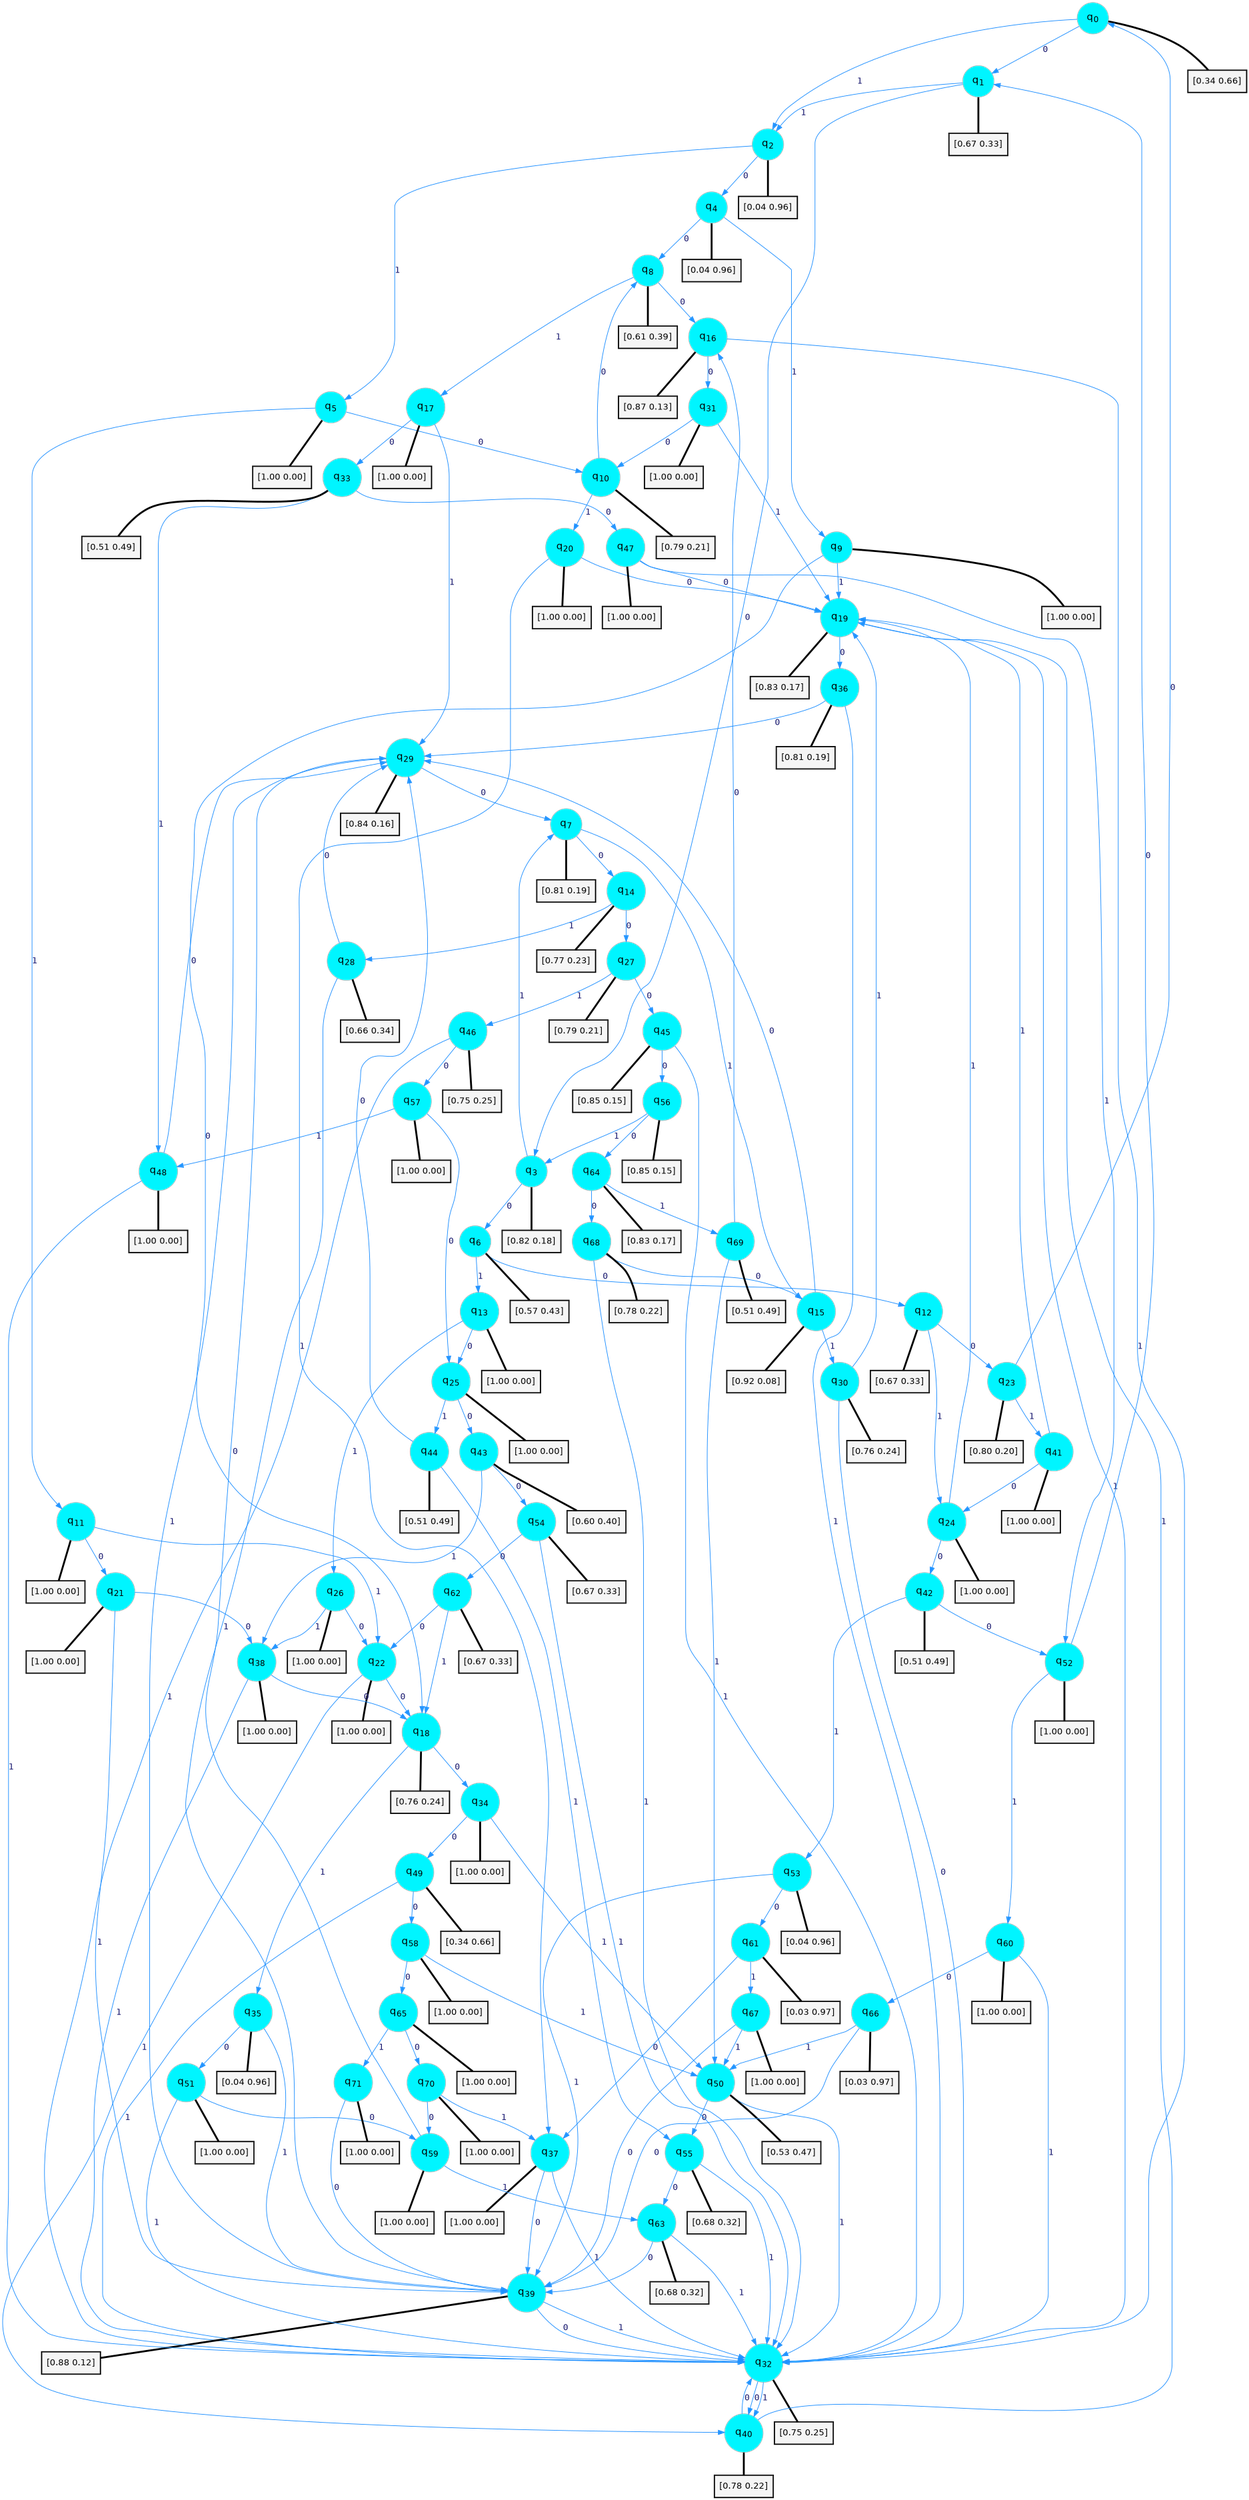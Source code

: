 digraph G {
graph [
bgcolor=transparent, dpi=300, rankdir=TD, size="40,25"];
node [
color=gray, fillcolor=turquoise1, fontcolor=black, fontname=Helvetica, fontsize=16, fontweight=bold, shape=circle, style=filled];
edge [
arrowsize=1, color=dodgerblue1, fontcolor=midnightblue, fontname=courier, fontweight=bold, penwidth=1, style=solid, weight=20];
0[label=<q<SUB>0</SUB>>];
1[label=<q<SUB>1</SUB>>];
2[label=<q<SUB>2</SUB>>];
3[label=<q<SUB>3</SUB>>];
4[label=<q<SUB>4</SUB>>];
5[label=<q<SUB>5</SUB>>];
6[label=<q<SUB>6</SUB>>];
7[label=<q<SUB>7</SUB>>];
8[label=<q<SUB>8</SUB>>];
9[label=<q<SUB>9</SUB>>];
10[label=<q<SUB>10</SUB>>];
11[label=<q<SUB>11</SUB>>];
12[label=<q<SUB>12</SUB>>];
13[label=<q<SUB>13</SUB>>];
14[label=<q<SUB>14</SUB>>];
15[label=<q<SUB>15</SUB>>];
16[label=<q<SUB>16</SUB>>];
17[label=<q<SUB>17</SUB>>];
18[label=<q<SUB>18</SUB>>];
19[label=<q<SUB>19</SUB>>];
20[label=<q<SUB>20</SUB>>];
21[label=<q<SUB>21</SUB>>];
22[label=<q<SUB>22</SUB>>];
23[label=<q<SUB>23</SUB>>];
24[label=<q<SUB>24</SUB>>];
25[label=<q<SUB>25</SUB>>];
26[label=<q<SUB>26</SUB>>];
27[label=<q<SUB>27</SUB>>];
28[label=<q<SUB>28</SUB>>];
29[label=<q<SUB>29</SUB>>];
30[label=<q<SUB>30</SUB>>];
31[label=<q<SUB>31</SUB>>];
32[label=<q<SUB>32</SUB>>];
33[label=<q<SUB>33</SUB>>];
34[label=<q<SUB>34</SUB>>];
35[label=<q<SUB>35</SUB>>];
36[label=<q<SUB>36</SUB>>];
37[label=<q<SUB>37</SUB>>];
38[label=<q<SUB>38</SUB>>];
39[label=<q<SUB>39</SUB>>];
40[label=<q<SUB>40</SUB>>];
41[label=<q<SUB>41</SUB>>];
42[label=<q<SUB>42</SUB>>];
43[label=<q<SUB>43</SUB>>];
44[label=<q<SUB>44</SUB>>];
45[label=<q<SUB>45</SUB>>];
46[label=<q<SUB>46</SUB>>];
47[label=<q<SUB>47</SUB>>];
48[label=<q<SUB>48</SUB>>];
49[label=<q<SUB>49</SUB>>];
50[label=<q<SUB>50</SUB>>];
51[label=<q<SUB>51</SUB>>];
52[label=<q<SUB>52</SUB>>];
53[label=<q<SUB>53</SUB>>];
54[label=<q<SUB>54</SUB>>];
55[label=<q<SUB>55</SUB>>];
56[label=<q<SUB>56</SUB>>];
57[label=<q<SUB>57</SUB>>];
58[label=<q<SUB>58</SUB>>];
59[label=<q<SUB>59</SUB>>];
60[label=<q<SUB>60</SUB>>];
61[label=<q<SUB>61</SUB>>];
62[label=<q<SUB>62</SUB>>];
63[label=<q<SUB>63</SUB>>];
64[label=<q<SUB>64</SUB>>];
65[label=<q<SUB>65</SUB>>];
66[label=<q<SUB>66</SUB>>];
67[label=<q<SUB>67</SUB>>];
68[label=<q<SUB>68</SUB>>];
69[label=<q<SUB>69</SUB>>];
70[label=<q<SUB>70</SUB>>];
71[label=<q<SUB>71</SUB>>];
72[label="[0.34 0.66]", shape=box,fontcolor=black, fontname=Helvetica, fontsize=14, penwidth=2, fillcolor=whitesmoke,color=black];
73[label="[0.67 0.33]", shape=box,fontcolor=black, fontname=Helvetica, fontsize=14, penwidth=2, fillcolor=whitesmoke,color=black];
74[label="[0.04 0.96]", shape=box,fontcolor=black, fontname=Helvetica, fontsize=14, penwidth=2, fillcolor=whitesmoke,color=black];
75[label="[0.82 0.18]", shape=box,fontcolor=black, fontname=Helvetica, fontsize=14, penwidth=2, fillcolor=whitesmoke,color=black];
76[label="[0.04 0.96]", shape=box,fontcolor=black, fontname=Helvetica, fontsize=14, penwidth=2, fillcolor=whitesmoke,color=black];
77[label="[1.00 0.00]", shape=box,fontcolor=black, fontname=Helvetica, fontsize=14, penwidth=2, fillcolor=whitesmoke,color=black];
78[label="[0.57 0.43]", shape=box,fontcolor=black, fontname=Helvetica, fontsize=14, penwidth=2, fillcolor=whitesmoke,color=black];
79[label="[0.81 0.19]", shape=box,fontcolor=black, fontname=Helvetica, fontsize=14, penwidth=2, fillcolor=whitesmoke,color=black];
80[label="[0.61 0.39]", shape=box,fontcolor=black, fontname=Helvetica, fontsize=14, penwidth=2, fillcolor=whitesmoke,color=black];
81[label="[1.00 0.00]", shape=box,fontcolor=black, fontname=Helvetica, fontsize=14, penwidth=2, fillcolor=whitesmoke,color=black];
82[label="[0.79 0.21]", shape=box,fontcolor=black, fontname=Helvetica, fontsize=14, penwidth=2, fillcolor=whitesmoke,color=black];
83[label="[1.00 0.00]", shape=box,fontcolor=black, fontname=Helvetica, fontsize=14, penwidth=2, fillcolor=whitesmoke,color=black];
84[label="[0.67 0.33]", shape=box,fontcolor=black, fontname=Helvetica, fontsize=14, penwidth=2, fillcolor=whitesmoke,color=black];
85[label="[1.00 0.00]", shape=box,fontcolor=black, fontname=Helvetica, fontsize=14, penwidth=2, fillcolor=whitesmoke,color=black];
86[label="[0.77 0.23]", shape=box,fontcolor=black, fontname=Helvetica, fontsize=14, penwidth=2, fillcolor=whitesmoke,color=black];
87[label="[0.92 0.08]", shape=box,fontcolor=black, fontname=Helvetica, fontsize=14, penwidth=2, fillcolor=whitesmoke,color=black];
88[label="[0.87 0.13]", shape=box,fontcolor=black, fontname=Helvetica, fontsize=14, penwidth=2, fillcolor=whitesmoke,color=black];
89[label="[1.00 0.00]", shape=box,fontcolor=black, fontname=Helvetica, fontsize=14, penwidth=2, fillcolor=whitesmoke,color=black];
90[label="[0.76 0.24]", shape=box,fontcolor=black, fontname=Helvetica, fontsize=14, penwidth=2, fillcolor=whitesmoke,color=black];
91[label="[0.83 0.17]", shape=box,fontcolor=black, fontname=Helvetica, fontsize=14, penwidth=2, fillcolor=whitesmoke,color=black];
92[label="[1.00 0.00]", shape=box,fontcolor=black, fontname=Helvetica, fontsize=14, penwidth=2, fillcolor=whitesmoke,color=black];
93[label="[1.00 0.00]", shape=box,fontcolor=black, fontname=Helvetica, fontsize=14, penwidth=2, fillcolor=whitesmoke,color=black];
94[label="[1.00 0.00]", shape=box,fontcolor=black, fontname=Helvetica, fontsize=14, penwidth=2, fillcolor=whitesmoke,color=black];
95[label="[0.80 0.20]", shape=box,fontcolor=black, fontname=Helvetica, fontsize=14, penwidth=2, fillcolor=whitesmoke,color=black];
96[label="[1.00 0.00]", shape=box,fontcolor=black, fontname=Helvetica, fontsize=14, penwidth=2, fillcolor=whitesmoke,color=black];
97[label="[1.00 0.00]", shape=box,fontcolor=black, fontname=Helvetica, fontsize=14, penwidth=2, fillcolor=whitesmoke,color=black];
98[label="[1.00 0.00]", shape=box,fontcolor=black, fontname=Helvetica, fontsize=14, penwidth=2, fillcolor=whitesmoke,color=black];
99[label="[0.79 0.21]", shape=box,fontcolor=black, fontname=Helvetica, fontsize=14, penwidth=2, fillcolor=whitesmoke,color=black];
100[label="[0.66 0.34]", shape=box,fontcolor=black, fontname=Helvetica, fontsize=14, penwidth=2, fillcolor=whitesmoke,color=black];
101[label="[0.84 0.16]", shape=box,fontcolor=black, fontname=Helvetica, fontsize=14, penwidth=2, fillcolor=whitesmoke,color=black];
102[label="[0.76 0.24]", shape=box,fontcolor=black, fontname=Helvetica, fontsize=14, penwidth=2, fillcolor=whitesmoke,color=black];
103[label="[1.00 0.00]", shape=box,fontcolor=black, fontname=Helvetica, fontsize=14, penwidth=2, fillcolor=whitesmoke,color=black];
104[label="[0.75 0.25]", shape=box,fontcolor=black, fontname=Helvetica, fontsize=14, penwidth=2, fillcolor=whitesmoke,color=black];
105[label="[0.51 0.49]", shape=box,fontcolor=black, fontname=Helvetica, fontsize=14, penwidth=2, fillcolor=whitesmoke,color=black];
106[label="[1.00 0.00]", shape=box,fontcolor=black, fontname=Helvetica, fontsize=14, penwidth=2, fillcolor=whitesmoke,color=black];
107[label="[0.04 0.96]", shape=box,fontcolor=black, fontname=Helvetica, fontsize=14, penwidth=2, fillcolor=whitesmoke,color=black];
108[label="[0.81 0.19]", shape=box,fontcolor=black, fontname=Helvetica, fontsize=14, penwidth=2, fillcolor=whitesmoke,color=black];
109[label="[1.00 0.00]", shape=box,fontcolor=black, fontname=Helvetica, fontsize=14, penwidth=2, fillcolor=whitesmoke,color=black];
110[label="[1.00 0.00]", shape=box,fontcolor=black, fontname=Helvetica, fontsize=14, penwidth=2, fillcolor=whitesmoke,color=black];
111[label="[0.88 0.12]", shape=box,fontcolor=black, fontname=Helvetica, fontsize=14, penwidth=2, fillcolor=whitesmoke,color=black];
112[label="[0.78 0.22]", shape=box,fontcolor=black, fontname=Helvetica, fontsize=14, penwidth=2, fillcolor=whitesmoke,color=black];
113[label="[1.00 0.00]", shape=box,fontcolor=black, fontname=Helvetica, fontsize=14, penwidth=2, fillcolor=whitesmoke,color=black];
114[label="[0.51 0.49]", shape=box,fontcolor=black, fontname=Helvetica, fontsize=14, penwidth=2, fillcolor=whitesmoke,color=black];
115[label="[0.60 0.40]", shape=box,fontcolor=black, fontname=Helvetica, fontsize=14, penwidth=2, fillcolor=whitesmoke,color=black];
116[label="[0.51 0.49]", shape=box,fontcolor=black, fontname=Helvetica, fontsize=14, penwidth=2, fillcolor=whitesmoke,color=black];
117[label="[0.85 0.15]", shape=box,fontcolor=black, fontname=Helvetica, fontsize=14, penwidth=2, fillcolor=whitesmoke,color=black];
118[label="[0.75 0.25]", shape=box,fontcolor=black, fontname=Helvetica, fontsize=14, penwidth=2, fillcolor=whitesmoke,color=black];
119[label="[1.00 0.00]", shape=box,fontcolor=black, fontname=Helvetica, fontsize=14, penwidth=2, fillcolor=whitesmoke,color=black];
120[label="[1.00 0.00]", shape=box,fontcolor=black, fontname=Helvetica, fontsize=14, penwidth=2, fillcolor=whitesmoke,color=black];
121[label="[0.34 0.66]", shape=box,fontcolor=black, fontname=Helvetica, fontsize=14, penwidth=2, fillcolor=whitesmoke,color=black];
122[label="[0.53 0.47]", shape=box,fontcolor=black, fontname=Helvetica, fontsize=14, penwidth=2, fillcolor=whitesmoke,color=black];
123[label="[1.00 0.00]", shape=box,fontcolor=black, fontname=Helvetica, fontsize=14, penwidth=2, fillcolor=whitesmoke,color=black];
124[label="[1.00 0.00]", shape=box,fontcolor=black, fontname=Helvetica, fontsize=14, penwidth=2, fillcolor=whitesmoke,color=black];
125[label="[0.04 0.96]", shape=box,fontcolor=black, fontname=Helvetica, fontsize=14, penwidth=2, fillcolor=whitesmoke,color=black];
126[label="[0.67 0.33]", shape=box,fontcolor=black, fontname=Helvetica, fontsize=14, penwidth=2, fillcolor=whitesmoke,color=black];
127[label="[0.68 0.32]", shape=box,fontcolor=black, fontname=Helvetica, fontsize=14, penwidth=2, fillcolor=whitesmoke,color=black];
128[label="[0.85 0.15]", shape=box,fontcolor=black, fontname=Helvetica, fontsize=14, penwidth=2, fillcolor=whitesmoke,color=black];
129[label="[1.00 0.00]", shape=box,fontcolor=black, fontname=Helvetica, fontsize=14, penwidth=2, fillcolor=whitesmoke,color=black];
130[label="[1.00 0.00]", shape=box,fontcolor=black, fontname=Helvetica, fontsize=14, penwidth=2, fillcolor=whitesmoke,color=black];
131[label="[1.00 0.00]", shape=box,fontcolor=black, fontname=Helvetica, fontsize=14, penwidth=2, fillcolor=whitesmoke,color=black];
132[label="[1.00 0.00]", shape=box,fontcolor=black, fontname=Helvetica, fontsize=14, penwidth=2, fillcolor=whitesmoke,color=black];
133[label="[0.03 0.97]", shape=box,fontcolor=black, fontname=Helvetica, fontsize=14, penwidth=2, fillcolor=whitesmoke,color=black];
134[label="[0.67 0.33]", shape=box,fontcolor=black, fontname=Helvetica, fontsize=14, penwidth=2, fillcolor=whitesmoke,color=black];
135[label="[0.68 0.32]", shape=box,fontcolor=black, fontname=Helvetica, fontsize=14, penwidth=2, fillcolor=whitesmoke,color=black];
136[label="[0.83 0.17]", shape=box,fontcolor=black, fontname=Helvetica, fontsize=14, penwidth=2, fillcolor=whitesmoke,color=black];
137[label="[1.00 0.00]", shape=box,fontcolor=black, fontname=Helvetica, fontsize=14, penwidth=2, fillcolor=whitesmoke,color=black];
138[label="[0.03 0.97]", shape=box,fontcolor=black, fontname=Helvetica, fontsize=14, penwidth=2, fillcolor=whitesmoke,color=black];
139[label="[1.00 0.00]", shape=box,fontcolor=black, fontname=Helvetica, fontsize=14, penwidth=2, fillcolor=whitesmoke,color=black];
140[label="[0.78 0.22]", shape=box,fontcolor=black, fontname=Helvetica, fontsize=14, penwidth=2, fillcolor=whitesmoke,color=black];
141[label="[0.51 0.49]", shape=box,fontcolor=black, fontname=Helvetica, fontsize=14, penwidth=2, fillcolor=whitesmoke,color=black];
142[label="[1.00 0.00]", shape=box,fontcolor=black, fontname=Helvetica, fontsize=14, penwidth=2, fillcolor=whitesmoke,color=black];
143[label="[1.00 0.00]", shape=box,fontcolor=black, fontname=Helvetica, fontsize=14, penwidth=2, fillcolor=whitesmoke,color=black];
0->1 [label=0];
0->2 [label=1];
0->72 [arrowhead=none, penwidth=3,color=black];
1->3 [label=0];
1->2 [label=1];
1->73 [arrowhead=none, penwidth=3,color=black];
2->4 [label=0];
2->5 [label=1];
2->74 [arrowhead=none, penwidth=3,color=black];
3->6 [label=0];
3->7 [label=1];
3->75 [arrowhead=none, penwidth=3,color=black];
4->8 [label=0];
4->9 [label=1];
4->76 [arrowhead=none, penwidth=3,color=black];
5->10 [label=0];
5->11 [label=1];
5->77 [arrowhead=none, penwidth=3,color=black];
6->12 [label=0];
6->13 [label=1];
6->78 [arrowhead=none, penwidth=3,color=black];
7->14 [label=0];
7->15 [label=1];
7->79 [arrowhead=none, penwidth=3,color=black];
8->16 [label=0];
8->17 [label=1];
8->80 [arrowhead=none, penwidth=3,color=black];
9->18 [label=0];
9->19 [label=1];
9->81 [arrowhead=none, penwidth=3,color=black];
10->8 [label=0];
10->20 [label=1];
10->82 [arrowhead=none, penwidth=3,color=black];
11->21 [label=0];
11->22 [label=1];
11->83 [arrowhead=none, penwidth=3,color=black];
12->23 [label=0];
12->24 [label=1];
12->84 [arrowhead=none, penwidth=3,color=black];
13->25 [label=0];
13->26 [label=1];
13->85 [arrowhead=none, penwidth=3,color=black];
14->27 [label=0];
14->28 [label=1];
14->86 [arrowhead=none, penwidth=3,color=black];
15->29 [label=0];
15->30 [label=1];
15->87 [arrowhead=none, penwidth=3,color=black];
16->31 [label=0];
16->32 [label=1];
16->88 [arrowhead=none, penwidth=3,color=black];
17->33 [label=0];
17->29 [label=1];
17->89 [arrowhead=none, penwidth=3,color=black];
18->34 [label=0];
18->35 [label=1];
18->90 [arrowhead=none, penwidth=3,color=black];
19->36 [label=0];
19->32 [label=1];
19->91 [arrowhead=none, penwidth=3,color=black];
20->19 [label=0];
20->37 [label=1];
20->92 [arrowhead=none, penwidth=3,color=black];
21->38 [label=0];
21->39 [label=1];
21->93 [arrowhead=none, penwidth=3,color=black];
22->18 [label=0];
22->40 [label=1];
22->94 [arrowhead=none, penwidth=3,color=black];
23->0 [label=0];
23->41 [label=1];
23->95 [arrowhead=none, penwidth=3,color=black];
24->42 [label=0];
24->19 [label=1];
24->96 [arrowhead=none, penwidth=3,color=black];
25->43 [label=0];
25->44 [label=1];
25->97 [arrowhead=none, penwidth=3,color=black];
26->22 [label=0];
26->38 [label=1];
26->98 [arrowhead=none, penwidth=3,color=black];
27->45 [label=0];
27->46 [label=1];
27->99 [arrowhead=none, penwidth=3,color=black];
28->29 [label=0];
28->39 [label=1];
28->100 [arrowhead=none, penwidth=3,color=black];
29->7 [label=0];
29->39 [label=1];
29->101 [arrowhead=none, penwidth=3,color=black];
30->32 [label=0];
30->19 [label=1];
30->102 [arrowhead=none, penwidth=3,color=black];
31->10 [label=0];
31->19 [label=1];
31->103 [arrowhead=none, penwidth=3,color=black];
32->40 [label=0];
32->40 [label=1];
32->104 [arrowhead=none, penwidth=3,color=black];
33->47 [label=0];
33->48 [label=1];
33->105 [arrowhead=none, penwidth=3,color=black];
34->49 [label=0];
34->50 [label=1];
34->106 [arrowhead=none, penwidth=3,color=black];
35->51 [label=0];
35->39 [label=1];
35->107 [arrowhead=none, penwidth=3,color=black];
36->29 [label=0];
36->32 [label=1];
36->108 [arrowhead=none, penwidth=3,color=black];
37->39 [label=0];
37->32 [label=1];
37->109 [arrowhead=none, penwidth=3,color=black];
38->18 [label=0];
38->32 [label=1];
38->110 [arrowhead=none, penwidth=3,color=black];
39->32 [label=0];
39->32 [label=1];
39->111 [arrowhead=none, penwidth=3,color=black];
40->32 [label=0];
40->19 [label=1];
40->112 [arrowhead=none, penwidth=3,color=black];
41->24 [label=0];
41->19 [label=1];
41->113 [arrowhead=none, penwidth=3,color=black];
42->52 [label=0];
42->53 [label=1];
42->114 [arrowhead=none, penwidth=3,color=black];
43->54 [label=0];
43->38 [label=1];
43->115 [arrowhead=none, penwidth=3,color=black];
44->29 [label=0];
44->55 [label=1];
44->116 [arrowhead=none, penwidth=3,color=black];
45->56 [label=0];
45->32 [label=1];
45->117 [arrowhead=none, penwidth=3,color=black];
46->57 [label=0];
46->32 [label=1];
46->118 [arrowhead=none, penwidth=3,color=black];
47->19 [label=0];
47->52 [label=1];
47->119 [arrowhead=none, penwidth=3,color=black];
48->29 [label=0];
48->32 [label=1];
48->120 [arrowhead=none, penwidth=3,color=black];
49->58 [label=0];
49->32 [label=1];
49->121 [arrowhead=none, penwidth=3,color=black];
50->55 [label=0];
50->32 [label=1];
50->122 [arrowhead=none, penwidth=3,color=black];
51->59 [label=0];
51->32 [label=1];
51->123 [arrowhead=none, penwidth=3,color=black];
52->1 [label=0];
52->60 [label=1];
52->124 [arrowhead=none, penwidth=3,color=black];
53->61 [label=0];
53->39 [label=1];
53->125 [arrowhead=none, penwidth=3,color=black];
54->62 [label=0];
54->32 [label=1];
54->126 [arrowhead=none, penwidth=3,color=black];
55->63 [label=0];
55->32 [label=1];
55->127 [arrowhead=none, penwidth=3,color=black];
56->64 [label=0];
56->3 [label=1];
56->128 [arrowhead=none, penwidth=3,color=black];
57->25 [label=0];
57->48 [label=1];
57->129 [arrowhead=none, penwidth=3,color=black];
58->65 [label=0];
58->50 [label=1];
58->130 [arrowhead=none, penwidth=3,color=black];
59->29 [label=0];
59->63 [label=1];
59->131 [arrowhead=none, penwidth=3,color=black];
60->66 [label=0];
60->32 [label=1];
60->132 [arrowhead=none, penwidth=3,color=black];
61->37 [label=0];
61->67 [label=1];
61->133 [arrowhead=none, penwidth=3,color=black];
62->22 [label=0];
62->18 [label=1];
62->134 [arrowhead=none, penwidth=3,color=black];
63->39 [label=0];
63->32 [label=1];
63->135 [arrowhead=none, penwidth=3,color=black];
64->68 [label=0];
64->69 [label=1];
64->136 [arrowhead=none, penwidth=3,color=black];
65->70 [label=0];
65->71 [label=1];
65->137 [arrowhead=none, penwidth=3,color=black];
66->39 [label=0];
66->50 [label=1];
66->138 [arrowhead=none, penwidth=3,color=black];
67->39 [label=0];
67->50 [label=1];
67->139 [arrowhead=none, penwidth=3,color=black];
68->15 [label=0];
68->32 [label=1];
68->140 [arrowhead=none, penwidth=3,color=black];
69->16 [label=0];
69->50 [label=1];
69->141 [arrowhead=none, penwidth=3,color=black];
70->59 [label=0];
70->37 [label=1];
70->142 [arrowhead=none, penwidth=3,color=black];
71->39 [label=0];
71->143 [arrowhead=none, penwidth=3,color=black];
}
